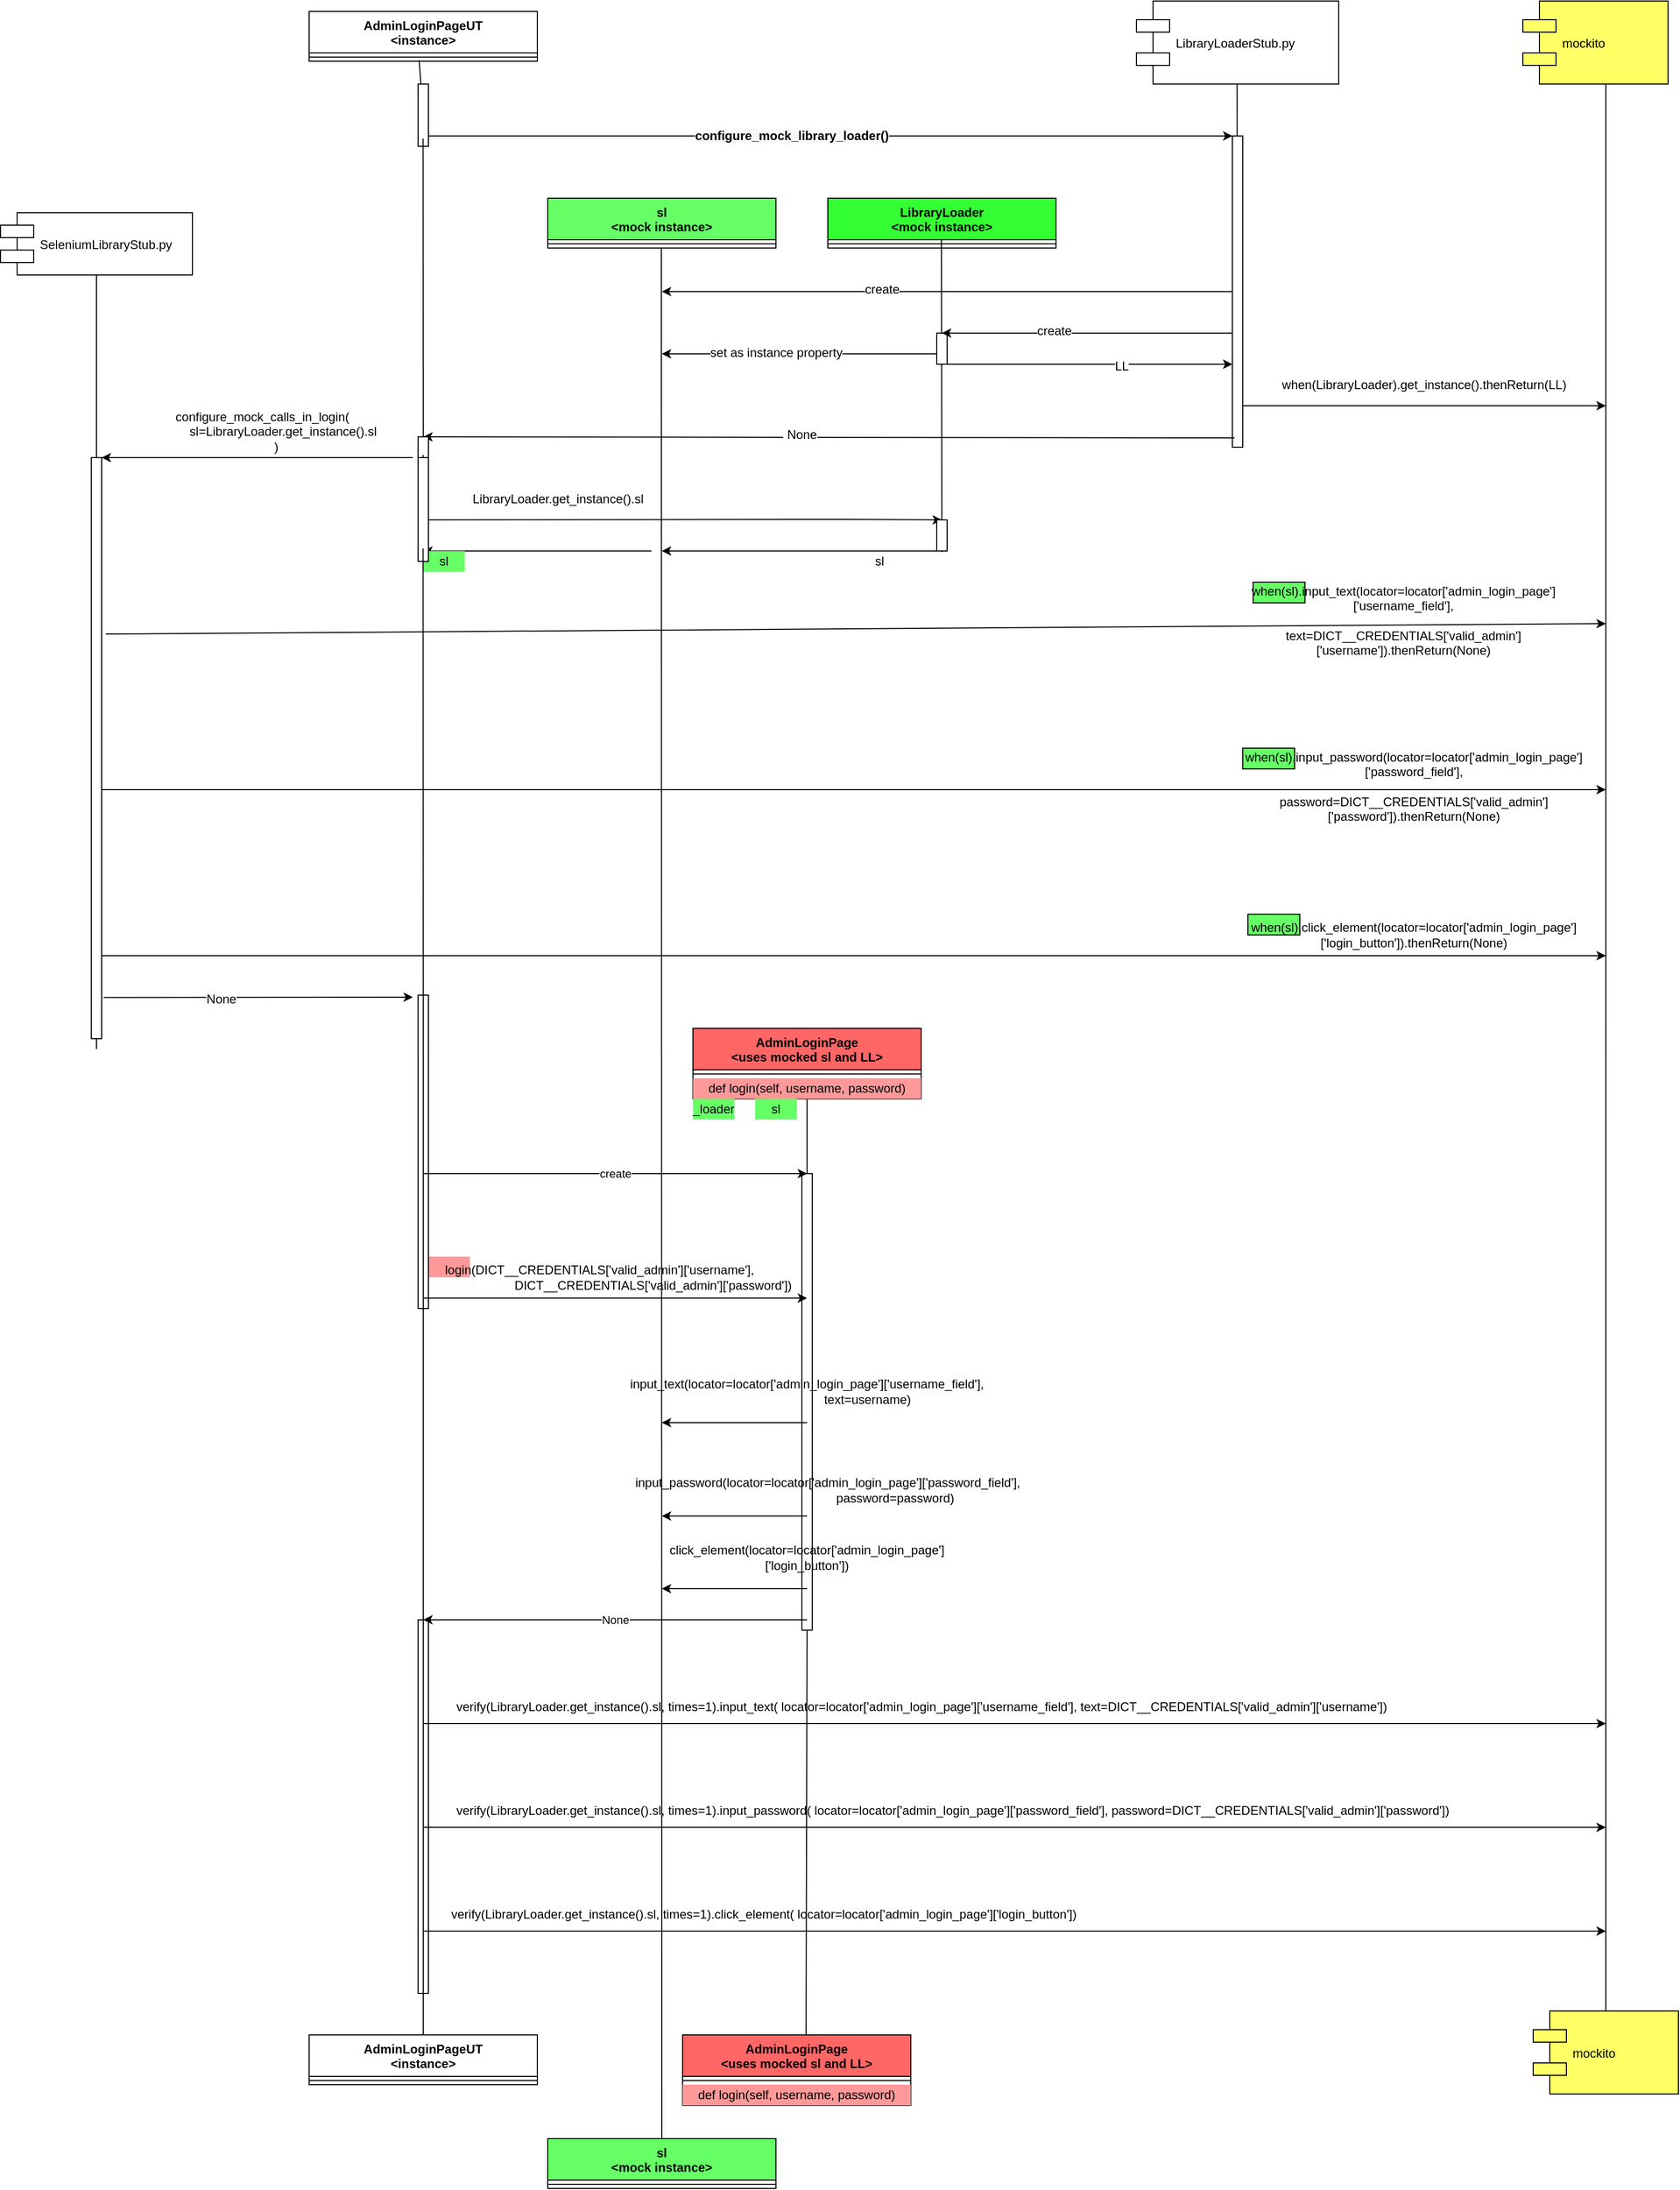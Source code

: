 <mxfile version="12.6.5" type="device"><diagram id="Lz11uiy0435WS8DN05Of" name="Page-1"><mxGraphModel dx="2431" dy="811" grid="1" gridSize="10" guides="1" tooltips="1" connect="1" arrows="1" fold="1" page="1" pageScale="1" pageWidth="850" pageHeight="1100" math="0" shadow="0"><root><mxCell id="0"/><mxCell id="1" parent="0"/><mxCell id="_znqjDF-GAoBPSXdc6oc-57" value="" style="rounded=0;whiteSpace=wrap;html=1;fillColor=#FFFFFF;" vertex="1" parent="1"><mxGeometry x="175" y="1640" width="10" height="360" as="geometry"/></mxCell><mxCell id="_znqjDF-GAoBPSXdc6oc-54" value="" style="text;html=1;strokeColor=none;fillColor=#FF9999;align=center;verticalAlign=middle;whiteSpace=wrap;rounded=0;shadow=0;" vertex="1" parent="1"><mxGeometry x="185" y="1290" width="40" height="20" as="geometry"/></mxCell><mxCell id="_znqjDF-GAoBPSXdc6oc-53" value="" style="rounded=0;whiteSpace=wrap;html=1;fillColor=#FFFFFF;" vertex="1" parent="1"><mxGeometry x="175" y="1038" width="10" height="302" as="geometry"/></mxCell><mxCell id="_znqjDF-GAoBPSXdc6oc-45" value="" style="rounded=0;whiteSpace=wrap;html=1;fillColor=#FFFFFF;" vertex="1" parent="1"><mxGeometry x="545" y="1210" width="10" height="440" as="geometry"/></mxCell><mxCell id="_znqjDF-GAoBPSXdc6oc-16" value="" style="rounded=0;whiteSpace=wrap;html=1;shadow=0;fillColor=#66FF66;" vertex="1" parent="1"><mxGeometry x="970" y="800" width="50" height="20" as="geometry"/></mxCell><mxCell id="_znqjDF-GAoBPSXdc6oc-15" value="" style="rounded=0;whiteSpace=wrap;html=1;shadow=0;fillColor=#66FF66;" vertex="1" parent="1"><mxGeometry x="980" y="640" width="50" height="20" as="geometry"/></mxCell><mxCell id="bvjTXrzvX54eRgxaBLWj-2" value="AdminLoginPageUT&#10;&lt;instance&gt;" style="swimlane;fontStyle=1;align=center;verticalAlign=top;childLayout=stackLayout;horizontal=1;startSize=40;horizontalStack=0;resizeParent=1;resizeParentMax=0;resizeLast=0;collapsible=1;marginBottom=0;fillColor=#FFFFFF;" parent="1" vertex="1"><mxGeometry x="70" y="90" width="220" height="48" as="geometry"/></mxCell><mxCell id="bvjTXrzvX54eRgxaBLWj-4" value="" style="line;strokeWidth=1;fillColor=none;align=left;verticalAlign=middle;spacingTop=-1;spacingLeft=3;spacingRight=3;rotatable=0;labelPosition=right;points=[];portConstraint=eastwest;" parent="bvjTXrzvX54eRgxaBLWj-2" vertex="1"><mxGeometry y="40" width="220" height="8" as="geometry"/></mxCell><mxCell id="bvjTXrzvX54eRgxaBLWj-6" value="LibraryLoader&#10;&lt;mock instance&gt;" style="swimlane;fontStyle=1;align=center;verticalAlign=top;childLayout=stackLayout;horizontal=1;startSize=40;horizontalStack=0;resizeParent=1;resizeParentMax=0;resizeLast=0;collapsible=1;marginBottom=0;fillColor=#33FF33;" parent="1" vertex="1"><mxGeometry x="570" y="270" width="220" height="48" as="geometry"/></mxCell><mxCell id="bvjTXrzvX54eRgxaBLWj-7" value="" style="line;strokeWidth=1;fillColor=#66FF66;align=left;verticalAlign=middle;spacingTop=-1;spacingLeft=3;spacingRight=3;rotatable=0;labelPosition=right;points=[];portConstraint=eastwest;" parent="bvjTXrzvX54eRgxaBLWj-6" vertex="1"><mxGeometry y="40" width="220" height="8" as="geometry"/></mxCell><mxCell id="bvjTXrzvX54eRgxaBLWj-8" value="sl&#10;&lt;mock instance&gt;" style="swimlane;fontStyle=1;align=center;verticalAlign=top;childLayout=stackLayout;horizontal=1;startSize=40;horizontalStack=0;resizeParent=1;resizeParentMax=0;resizeLast=0;collapsible=1;marginBottom=0;fillColor=#66FF66;" parent="1" vertex="1"><mxGeometry x="300" y="270" width="220" height="48" as="geometry"/></mxCell><mxCell id="bvjTXrzvX54eRgxaBLWj-9" value="" style="line;strokeWidth=1;fillColor=none;align=left;verticalAlign=middle;spacingTop=-1;spacingLeft=3;spacingRight=3;rotatable=0;labelPosition=right;points=[];portConstraint=eastwest;" parent="bvjTXrzvX54eRgxaBLWj-8" vertex="1"><mxGeometry y="40" width="220" height="8" as="geometry"/></mxCell><mxCell id="bvjTXrzvX54eRgxaBLWj-11" value="" style="endArrow=none;html=1;entryX=0.482;entryY=0.875;entryDx=0;entryDy=0;entryPerimeter=0;" parent="1" target="bvjTXrzvX54eRgxaBLWj-4" edge="1" source="_znqjDF-GAoBPSXdc6oc-47"><mxGeometry width="50" height="50" relative="1" as="geometry"><mxPoint x="176" y="1993" as="sourcePoint"/><mxPoint x="200" y="180" as="targetPoint"/></mxGeometry></mxCell><mxCell id="bvjTXrzvX54eRgxaBLWj-12" value="" style="endArrow=none;html=1;entryX=0.482;entryY=0.875;entryDx=0;entryDy=0;entryPerimeter=0;exitX=0.5;exitY=0;exitDx=0;exitDy=0;" parent="1" edge="1" source="_znqjDF-GAoBPSXdc6oc-71"><mxGeometry width="50" height="50" relative="1" as="geometry"><mxPoint x="410" y="2642" as="sourcePoint"/><mxPoint x="409.54" y="318" as="targetPoint"/></mxGeometry></mxCell><mxCell id="bvjTXrzvX54eRgxaBLWj-13" value="" style="endArrow=none;html=1;entryX=0.482;entryY=0.875;entryDx=0;entryDy=0;entryPerimeter=0;" parent="1" edge="1"><mxGeometry width="50" height="50" relative="1" as="geometry"><mxPoint x="680" y="611" as="sourcePoint"/><mxPoint x="679.54" y="310" as="targetPoint"/></mxGeometry></mxCell><mxCell id="bvjTXrzvX54eRgxaBLWj-14" value="" style="endArrow=none;html=1;entryX=0.482;entryY=0.875;entryDx=0;entryDy=0;entryPerimeter=0;" parent="1" edge="1"><mxGeometry width="50" height="50" relative="1" as="geometry"><mxPoint x="965" y="510" as="sourcePoint"/><mxPoint x="964.54" y="160" as="targetPoint"/></mxGeometry></mxCell><mxCell id="bvjTXrzvX54eRgxaBLWj-15" value="" style="endArrow=classic;html=1;" parent="1" edge="1"><mxGeometry width="50" height="50" relative="1" as="geometry"><mxPoint x="180" y="210" as="sourcePoint"/><mxPoint x="960" y="210" as="targetPoint"/></mxGeometry></mxCell><mxCell id="bvjTXrzvX54eRgxaBLWj-16" value="&lt;b style=&quot;background-color: rgb(248 , 249 , 250)&quot;&gt;configure_mock_library_loader()&lt;/b&gt;" style="text;html=1;align=center;verticalAlign=middle;resizable=0;points=[];labelBackgroundColor=#ffffff;" parent="bvjTXrzvX54eRgxaBLWj-15" vertex="1" connectable="0"><mxGeometry x="-0.09" relative="1" as="geometry"><mxPoint as="offset"/></mxGeometry></mxCell><mxCell id="bvjTXrzvX54eRgxaBLWj-17" value="" style="endArrow=classic;html=1;" parent="1" edge="1"><mxGeometry width="50" height="50" relative="1" as="geometry"><mxPoint x="960" y="360" as="sourcePoint"/><mxPoint x="410" y="360" as="targetPoint"/></mxGeometry></mxCell><mxCell id="bvjTXrzvX54eRgxaBLWj-18" value="create" style="text;html=1;align=center;verticalAlign=middle;resizable=0;points=[];labelBackgroundColor=#ffffff;" parent="bvjTXrzvX54eRgxaBLWj-17" vertex="1" connectable="0"><mxGeometry x="0.229" y="-2" relative="1" as="geometry"><mxPoint as="offset"/></mxGeometry></mxCell><mxCell id="bvjTXrzvX54eRgxaBLWj-21" value="" style="endArrow=classic;html=1;" parent="1" edge="1"><mxGeometry width="50" height="50" relative="1" as="geometry"><mxPoint x="680" y="420" as="sourcePoint"/><mxPoint x="410" y="420" as="targetPoint"/></mxGeometry></mxCell><mxCell id="bvjTXrzvX54eRgxaBLWj-22" value="sl" style="text;html=1;align=center;verticalAlign=middle;resizable=0;points=[];labelBackgroundColor=#ffffff;" parent="bvjTXrzvX54eRgxaBLWj-21" vertex="1" connectable="0"><mxGeometry x="0.229" y="-2" relative="1" as="geometry"><mxPoint as="offset"/></mxGeometry></mxCell><mxCell id="bvjTXrzvX54eRgxaBLWj-23" value="set as instance property" style="text;html=1;align=center;verticalAlign=middle;resizable=0;points=[];labelBackgroundColor=#ffffff;" parent="bvjTXrzvX54eRgxaBLWj-21" vertex="1" connectable="0"><mxGeometry x="0.186" y="-1" relative="1" as="geometry"><mxPoint as="offset"/></mxGeometry></mxCell><mxCell id="bvjTXrzvX54eRgxaBLWj-25" value="" style="rounded=0;whiteSpace=wrap;html=1;fillColor=#FFFFFF;" parent="1" vertex="1"><mxGeometry x="960" y="210" width="10" height="300" as="geometry"/></mxCell><mxCell id="bvjTXrzvX54eRgxaBLWj-26" value="" style="rounded=0;whiteSpace=wrap;html=1;fillColor=#FFFFFF;" parent="1" vertex="1"><mxGeometry x="675" y="400" width="10" height="30" as="geometry"/></mxCell><mxCell id="bvjTXrzvX54eRgxaBLWj-19" value="" style="endArrow=classic;html=1;" parent="1" edge="1"><mxGeometry width="50" height="50" relative="1" as="geometry"><mxPoint x="960" y="400" as="sourcePoint"/><mxPoint x="680" y="400" as="targetPoint"/></mxGeometry></mxCell><mxCell id="bvjTXrzvX54eRgxaBLWj-20" value="create" style="text;html=1;align=center;verticalAlign=middle;resizable=0;points=[];labelBackgroundColor=#ffffff;" parent="bvjTXrzvX54eRgxaBLWj-19" vertex="1" connectable="0"><mxGeometry x="0.229" y="-2" relative="1" as="geometry"><mxPoint as="offset"/></mxGeometry></mxCell><mxCell id="bvjTXrzvX54eRgxaBLWj-27" value="mockito" style="shape=component;align=left;spacingLeft=36;fillColor=#FFFF66;" parent="1" vertex="1"><mxGeometry x="1240" y="80" width="140" height="80" as="geometry"/></mxCell><mxCell id="bvjTXrzvX54eRgxaBLWj-28" value="" style="endArrow=classic;html=1;exitX=0.75;exitY=1;exitDx=0;exitDy=0;" parent="1" source="bvjTXrzvX54eRgxaBLWj-26" edge="1"><mxGeometry width="50" height="50" relative="1" as="geometry"><mxPoint x="930" y="490" as="sourcePoint"/><mxPoint x="960" y="430" as="targetPoint"/></mxGeometry></mxCell><mxCell id="bvjTXrzvX54eRgxaBLWj-29" value="LL" style="text;html=1;align=center;verticalAlign=middle;resizable=0;points=[];labelBackgroundColor=#ffffff;" parent="bvjTXrzvX54eRgxaBLWj-28" vertex="1" connectable="0"><mxGeometry x="0.229" y="-2" relative="1" as="geometry"><mxPoint as="offset"/></mxGeometry></mxCell><mxCell id="bvjTXrzvX54eRgxaBLWj-31" value="" style="endArrow=none;html=1;entryX=0.482;entryY=0.875;entryDx=0;entryDy=0;entryPerimeter=0;" parent="1" edge="1"><mxGeometry width="50" height="50" relative="1" as="geometry"><mxPoint x="1320" y="2020" as="sourcePoint"/><mxPoint x="1320.04" y="160" as="targetPoint"/></mxGeometry></mxCell><mxCell id="bvjTXrzvX54eRgxaBLWj-32" value="when(LibraryLoader).get_instance().thenReturn(LL)" style="text;html=1;strokeColor=none;fillColor=none;align=center;verticalAlign=middle;whiteSpace=wrap;rounded=0;" parent="1" vertex="1"><mxGeometry x="1000" y="430" width="290" height="40" as="geometry"/></mxCell><mxCell id="bvjTXrzvX54eRgxaBLWj-34" value="" style="endArrow=classic;html=1;exitX=0.75;exitY=1;exitDx=0;exitDy=0;" parent="1" edge="1"><mxGeometry width="50" height="50" relative="1" as="geometry"><mxPoint x="970" y="470" as="sourcePoint"/><mxPoint x="1320" y="470" as="targetPoint"/></mxGeometry></mxCell><mxCell id="bvjTXrzvX54eRgxaBLWj-39" value="" style="endArrow=none;html=1;entryX=0.5;entryY=1;entryDx=0;entryDy=0;" parent="1" edge="1" target="_znqjDF-GAoBPSXdc6oc-2"><mxGeometry width="50" height="50" relative="1" as="geometry"><mxPoint x="-135" y="1090" as="sourcePoint"/><mxPoint x="-135.46" y="350" as="targetPoint"/></mxGeometry></mxCell><mxCell id="bvjTXrzvX54eRgxaBLWj-40" value="" style="endArrow=classic;html=1;exitX=0.2;exitY=0.97;exitDx=0;exitDy=0;exitPerimeter=0;" parent="1" source="bvjTXrzvX54eRgxaBLWj-25" edge="1"><mxGeometry width="50" height="50" relative="1" as="geometry"><mxPoint x="230" y="490" as="sourcePoint"/><mxPoint x="180" y="500" as="targetPoint"/></mxGeometry></mxCell><mxCell id="bvjTXrzvX54eRgxaBLWj-41" value="&amp;nbsp;None" style="text;html=1;align=center;verticalAlign=middle;resizable=0;points=[];labelBackgroundColor=#ffffff;" parent="bvjTXrzvX54eRgxaBLWj-40" vertex="1" connectable="0"><mxGeometry x="0.072" y="-3" relative="1" as="geometry"><mxPoint as="offset"/></mxGeometry></mxCell><mxCell id="bvjTXrzvX54eRgxaBLWj-42" value="" style="endArrow=classic;html=1;" parent="1" edge="1"><mxGeometry width="50" height="50" relative="1" as="geometry"><mxPoint x="170" y="520" as="sourcePoint"/><mxPoint x="-130" y="520" as="targetPoint"/></mxGeometry></mxCell><mxCell id="bvjTXrzvX54eRgxaBLWj-44" value="&lt;div&gt;configure_mock_calls_in_login(&lt;/div&gt;&lt;div&gt;&amp;nbsp; &amp;nbsp; &amp;nbsp; &amp;nbsp; &amp;nbsp; &amp;nbsp; sl=LibraryLoader.get_instance().sl&lt;/div&gt;&lt;div&gt;&amp;nbsp; &amp;nbsp; &amp;nbsp; &amp;nbsp; )&lt;/div&gt;" style="text;html=1;strokeColor=none;fillColor=none;align=center;verticalAlign=middle;whiteSpace=wrap;rounded=0;" parent="1" vertex="1"><mxGeometry x="-130" y="460" width="310" height="70" as="geometry"/></mxCell><mxCell id="bvjTXrzvX54eRgxaBLWj-45" value="" style="rounded=0;whiteSpace=wrap;html=1;fillColor=#FFFFFF;" parent="1" vertex="1"><mxGeometry x="-140" y="520" width="10" height="560" as="geometry"/></mxCell><mxCell id="bvjTXrzvX54eRgxaBLWj-46" value="" style="endArrow=classic;html=1;" parent="1" edge="1"><mxGeometry width="50" height="50" relative="1" as="geometry"><mxPoint x="180" y="580" as="sourcePoint"/><mxPoint x="680" y="580" as="targetPoint"/><Array as="points"><mxPoint x="580" y="579.5"/></Array></mxGeometry></mxCell><mxCell id="bvjTXrzvX54eRgxaBLWj-47" value="" style="endArrow=classic;html=1;" parent="1" edge="1"><mxGeometry width="50" height="50" relative="1" as="geometry"><mxPoint x="-126" y="690" as="sourcePoint"/><mxPoint x="1320" y="680" as="targetPoint"/></mxGeometry></mxCell><mxCell id="bvjTXrzvX54eRgxaBLWj-48" value="&lt;div&gt;&amp;nbsp; &amp;nbsp; when(sl).input_text(locator=locator['admin_login_page']['username_field'],&lt;/div&gt;&lt;div&gt;&amp;nbsp; &amp;nbsp; &amp;nbsp; &amp;nbsp; &amp;nbsp; &amp;nbsp; &amp;nbsp; &amp;nbsp; &amp;nbsp; &amp;nbsp; &amp;nbsp; &amp;nbsp; text=DICT__CREDENTIALS['valid_admin']['username']).thenReturn(None)&lt;/div&gt;" style="text;html=1;strokeColor=none;fillColor=none;align=center;verticalAlign=middle;whiteSpace=wrap;rounded=0;" parent="1" vertex="1"><mxGeometry x="1000" y="630" width="250" height="80" as="geometry"/></mxCell><mxCell id="bvjTXrzvX54eRgxaBLWj-51" value="LibraryLoader.get_instance().sl" style="text;html=1;strokeColor=none;fillColor=none;align=center;verticalAlign=middle;whiteSpace=wrap;rounded=0;" parent="1" vertex="1"><mxGeometry x="290" y="550" width="40" height="20" as="geometry"/></mxCell><mxCell id="bvjTXrzvX54eRgxaBLWj-56" value="" style="endArrow=classic;html=1;" parent="1" edge="1"><mxGeometry width="50" height="50" relative="1" as="geometry"><mxPoint x="-130" y="840" as="sourcePoint"/><mxPoint x="1320" y="840" as="targetPoint"/></mxGeometry></mxCell><mxCell id="bvjTXrzvX54eRgxaBLWj-57" value="&lt;div&gt;&amp;nbsp; &amp;nbsp; when(sl).input_password(locator=locator['admin_login_page']['password_field'],&lt;/div&gt;&lt;div&gt;&amp;nbsp; &amp;nbsp; &amp;nbsp; &amp;nbsp; &amp;nbsp; &amp;nbsp; &amp;nbsp; &amp;nbsp; &amp;nbsp; &amp;nbsp; &amp;nbsp; &amp;nbsp; &amp;nbsp; &amp;nbsp; password=DICT__CREDENTIALS['valid_admin']['password']).thenReturn(None)&lt;/div&gt;" style="text;html=1;strokeColor=none;fillColor=none;align=center;verticalAlign=middle;whiteSpace=wrap;rounded=0;" parent="1" vertex="1"><mxGeometry x="1115" y="820" width="40" height="20" as="geometry"/></mxCell><mxCell id="_znqjDF-GAoBPSXdc6oc-1" value="LibraryLoaderStub.py" style="shape=component;align=left;spacingLeft=36;" vertex="1" parent="1"><mxGeometry x="867.5" y="80" width="195" height="80" as="geometry"/></mxCell><mxCell id="_znqjDF-GAoBPSXdc6oc-2" value="SeleniumLibraryStub.py" style="shape=component;align=left;spacingLeft=36;" vertex="1" parent="1"><mxGeometry x="-227.5" y="284" width="185" height="60" as="geometry"/></mxCell><mxCell id="_znqjDF-GAoBPSXdc6oc-5" value="sl" style="text;html=1;strokeColor=none;fillColor=none;align=center;verticalAlign=middle;whiteSpace=wrap;rounded=0;" vertex="1" parent="1"><mxGeometry x="600" y="610" width="40" height="20" as="geometry"/></mxCell><mxCell id="_znqjDF-GAoBPSXdc6oc-6" value="" style="endArrow=classic;html=1;" edge="1" parent="1"><mxGeometry width="50" height="50" relative="1" as="geometry"><mxPoint x="680" y="610" as="sourcePoint"/><mxPoint x="410" y="610" as="targetPoint"/></mxGeometry></mxCell><mxCell id="_znqjDF-GAoBPSXdc6oc-8" value="" style="endArrow=classic;html=1;" edge="1" parent="1"><mxGeometry width="50" height="50" relative="1" as="geometry"><mxPoint x="400" y="610" as="sourcePoint"/><mxPoint x="180" y="610" as="targetPoint"/></mxGeometry></mxCell><mxCell id="_znqjDF-GAoBPSXdc6oc-9" value="" style="rounded=0;whiteSpace=wrap;html=1;fillColor=#FFFFFF;" vertex="1" parent="1"><mxGeometry x="675" y="580" width="10" height="30" as="geometry"/></mxCell><mxCell id="_znqjDF-GAoBPSXdc6oc-12" value="sl" style="text;html=1;strokeColor=none;fillColor=#66FF66;align=center;verticalAlign=middle;whiteSpace=wrap;rounded=0;shadow=0;" vertex="1" parent="1"><mxGeometry x="180" y="610" width="40" height="20" as="geometry"/></mxCell><mxCell id="_znqjDF-GAoBPSXdc6oc-13" value="" style="endArrow=classic;html=1;" edge="1" parent="1"><mxGeometry width="50" height="50" relative="1" as="geometry"><mxPoint x="-130" y="1000" as="sourcePoint"/><mxPoint x="1320" y="1000" as="targetPoint"/></mxGeometry></mxCell><mxCell id="_znqjDF-GAoBPSXdc6oc-17" value="" style="rounded=0;whiteSpace=wrap;html=1;shadow=0;fillColor=#66FF66;" vertex="1" parent="1"><mxGeometry x="975" y="960" width="50" height="20" as="geometry"/></mxCell><mxCell id="_znqjDF-GAoBPSXdc6oc-19" value="when(sl).click_element(locator=locator['admin_login_page']['login_button']).thenReturn(None)" style="text;html=1;strokeColor=none;fillColor=none;align=center;verticalAlign=middle;whiteSpace=wrap;rounded=0;shadow=0;" vertex="1" parent="1"><mxGeometry x="975" y="950" width="320" height="60" as="geometry"/></mxCell><mxCell id="_znqjDF-GAoBPSXdc6oc-20" value="" style="endArrow=classic;html=1;exitX=1.2;exitY=0.929;exitDx=0;exitDy=0;exitPerimeter=0;" edge="1" parent="1" source="bvjTXrzvX54eRgxaBLWj-45"><mxGeometry width="50" height="50" relative="1" as="geometry"><mxPoint x="-70" y="1090" as="sourcePoint"/><mxPoint x="170" y="1040" as="targetPoint"/></mxGeometry></mxCell><mxCell id="_znqjDF-GAoBPSXdc6oc-21" value="None" style="text;html=1;align=center;verticalAlign=middle;resizable=0;points=[];labelBackgroundColor=#ffffff;" vertex="1" connectable="0" parent="_znqjDF-GAoBPSXdc6oc-20"><mxGeometry x="-0.242" y="-2" relative="1" as="geometry"><mxPoint as="offset"/></mxGeometry></mxCell><mxCell id="_znqjDF-GAoBPSXdc6oc-22" value="AdminLoginPage&#10;&lt;uses mocked sl and LL&gt;" style="swimlane;fontStyle=1;align=center;verticalAlign=top;childLayout=stackLayout;horizontal=1;startSize=40;horizontalStack=0;resizeParent=1;resizeParentMax=0;resizeLast=0;collapsible=1;marginBottom=0;fillColor=#FF6666;" vertex="1" parent="1"><mxGeometry x="440" y="1070" width="220" height="68" as="geometry"/></mxCell><mxCell id="_znqjDF-GAoBPSXdc6oc-23" value="" style="line;strokeWidth=1;fillColor=none;align=left;verticalAlign=middle;spacingTop=-1;spacingLeft=3;spacingRight=3;rotatable=0;labelPosition=right;points=[];portConstraint=eastwest;" vertex="1" parent="_znqjDF-GAoBPSXdc6oc-22"><mxGeometry y="40" width="220" height="8" as="geometry"/></mxCell><mxCell id="_znqjDF-GAoBPSXdc6oc-27" value="def login(self, username, password)" style="text;html=1;strokeColor=none;fillColor=#FF9999;align=center;verticalAlign=middle;whiteSpace=wrap;rounded=0;shadow=0;" vertex="1" parent="_znqjDF-GAoBPSXdc6oc-22"><mxGeometry y="48" width="220" height="20" as="geometry"/></mxCell><mxCell id="_znqjDF-GAoBPSXdc6oc-24" value="create" style="endArrow=classic;html=1;" edge="1" parent="1"><mxGeometry width="50" height="50" relative="1" as="geometry"><mxPoint x="180" y="1210" as="sourcePoint"/><mxPoint x="550" y="1210" as="targetPoint"/></mxGeometry></mxCell><mxCell id="_znqjDF-GAoBPSXdc6oc-26" value="" style="endArrow=none;html=1;entryX=0.5;entryY=1;entryDx=0;entryDy=0;" edge="1" parent="1" source="_znqjDF-GAoBPSXdc6oc-45" target="_znqjDF-GAoBPSXdc6oc-22"><mxGeometry width="50" height="50" relative="1" as="geometry"><mxPoint x="550" y="3112" as="sourcePoint"/><mxPoint x="570" y="1140" as="targetPoint"/></mxGeometry></mxCell><mxCell id="_znqjDF-GAoBPSXdc6oc-31" value="&lt;div&gt;login(DICT__CREDENTIALS['valid_admin']['username'],&lt;/div&gt;&lt;div&gt;&amp;nbsp; &amp;nbsp; &amp;nbsp; &amp;nbsp; &amp;nbsp; &amp;nbsp; &amp;nbsp; &amp;nbsp; &amp;nbsp; &amp;nbsp; &amp;nbsp; &amp;nbsp; &amp;nbsp; &amp;nbsp; &amp;nbsp; &amp;nbsp;DICT__CREDENTIALS['valid_admin']['password'])&lt;/div&gt;" style="text;html=1;strokeColor=none;fillColor=none;align=center;verticalAlign=middle;whiteSpace=wrap;rounded=0;shadow=0;" vertex="1" parent="1"><mxGeometry x="110" y="1280" width="480" height="60" as="geometry"/></mxCell><mxCell id="_znqjDF-GAoBPSXdc6oc-33" value="" style="endArrow=classic;html=1;" edge="1" parent="1"><mxGeometry width="50" height="50" relative="1" as="geometry"><mxPoint x="180" y="1330" as="sourcePoint"/><mxPoint x="550" y="1330" as="targetPoint"/></mxGeometry></mxCell><mxCell id="_znqjDF-GAoBPSXdc6oc-34" value="_loader" style="text;html=1;strokeColor=none;fillColor=#66FF66;align=center;verticalAlign=middle;whiteSpace=wrap;rounded=0;shadow=0;" vertex="1" parent="1"><mxGeometry x="440" y="1138" width="40" height="20" as="geometry"/></mxCell><mxCell id="_znqjDF-GAoBPSXdc6oc-35" value="sl" style="text;html=1;strokeColor=none;fillColor=#66FF66;align=center;verticalAlign=middle;whiteSpace=wrap;rounded=0;shadow=0;" vertex="1" parent="1"><mxGeometry x="500" y="1138" width="40" height="20" as="geometry"/></mxCell><mxCell id="_znqjDF-GAoBPSXdc6oc-37" value="&lt;div&gt;input_text(locator=locator['admin_login_page']['username_field'],&lt;/div&gt;&lt;div&gt;&amp;nbsp; &amp;nbsp; &amp;nbsp; &amp;nbsp; &amp;nbsp; &amp;nbsp; &amp;nbsp; &amp;nbsp; &amp;nbsp; &amp;nbsp; &amp;nbsp; &amp;nbsp; &amp;nbsp; &amp;nbsp; &amp;nbsp; &amp;nbsp; &amp;nbsp; &amp;nbsp;text=username)&lt;/div&gt;" style="text;html=1;strokeColor=none;fillColor=none;align=center;verticalAlign=middle;whiteSpace=wrap;rounded=0;shadow=0;" vertex="1" parent="1"><mxGeometry x="365" y="1410" width="370" height="20" as="geometry"/></mxCell><mxCell id="_znqjDF-GAoBPSXdc6oc-38" value="" style="endArrow=classic;html=1;" edge="1" parent="1"><mxGeometry width="50" height="50" relative="1" as="geometry"><mxPoint x="550" y="1450" as="sourcePoint"/><mxPoint x="410" y="1450" as="targetPoint"/></mxGeometry></mxCell><mxCell id="_znqjDF-GAoBPSXdc6oc-40" value="&lt;div&gt;input_password(locator=locator['admin_login_page']['password_field'],&lt;/div&gt;&lt;div&gt;&amp;nbsp; &amp;nbsp; &amp;nbsp; &amp;nbsp; &amp;nbsp; &amp;nbsp; &amp;nbsp; &amp;nbsp; &amp;nbsp; &amp;nbsp; &amp;nbsp; &amp;nbsp; &amp;nbsp; &amp;nbsp; &amp;nbsp; &amp;nbsp; &amp;nbsp; &amp;nbsp; &amp;nbsp; &amp;nbsp;password=password)&lt;/div&gt;" style="text;html=1;strokeColor=none;fillColor=none;align=center;verticalAlign=middle;whiteSpace=wrap;rounded=0;shadow=0;" vertex="1" parent="1"><mxGeometry x="365" y="1500" width="410" height="30" as="geometry"/></mxCell><mxCell id="_znqjDF-GAoBPSXdc6oc-41" value="" style="endArrow=classic;html=1;" edge="1" parent="1"><mxGeometry width="50" height="50" relative="1" as="geometry"><mxPoint x="550" y="1540" as="sourcePoint"/><mxPoint x="410" y="1540" as="targetPoint"/></mxGeometry></mxCell><mxCell id="_znqjDF-GAoBPSXdc6oc-42" value="click_element(locator=locator['admin_login_page']['login_button'])" style="text;html=1;strokeColor=none;fillColor=none;align=center;verticalAlign=middle;whiteSpace=wrap;rounded=0;shadow=0;" vertex="1" parent="1"><mxGeometry x="400" y="1570" width="300" height="20" as="geometry"/></mxCell><mxCell id="_znqjDF-GAoBPSXdc6oc-43" value="" style="endArrow=classic;html=1;" edge="1" parent="1"><mxGeometry width="50" height="50" relative="1" as="geometry"><mxPoint x="550" y="1610" as="sourcePoint"/><mxPoint x="410" y="1610" as="targetPoint"/></mxGeometry></mxCell><mxCell id="_znqjDF-GAoBPSXdc6oc-44" value="None" style="endArrow=classic;html=1;" edge="1" parent="1"><mxGeometry width="50" height="50" relative="1" as="geometry"><mxPoint x="550" y="1640" as="sourcePoint"/><mxPoint x="180" y="1640" as="targetPoint"/></mxGeometry></mxCell><mxCell id="_znqjDF-GAoBPSXdc6oc-46" value="" style="endArrow=none;html=1;entryX=0.5;entryY=1;entryDx=0;entryDy=0;exitX=0.541;exitY=0.029;exitDx=0;exitDy=0;exitPerimeter=0;" edge="1" parent="1" source="_znqjDF-GAoBPSXdc6oc-68" target="_znqjDF-GAoBPSXdc6oc-45"><mxGeometry width="50" height="50" relative="1" as="geometry"><mxPoint x="550" y="3112" as="sourcePoint"/><mxPoint x="550" y="1138" as="targetPoint"/></mxGeometry></mxCell><mxCell id="_znqjDF-GAoBPSXdc6oc-47" value="" style="rounded=0;whiteSpace=wrap;html=1;fillColor=#FFFFFF;" vertex="1" parent="1"><mxGeometry x="175" y="160" width="10" height="60" as="geometry"/></mxCell><mxCell id="_znqjDF-GAoBPSXdc6oc-48" value="" style="endArrow=none;html=1;entryX=0.482;entryY=0.875;entryDx=0;entryDy=0;entryPerimeter=0;" edge="1" parent="1" source="_znqjDF-GAoBPSXdc6oc-49" target="_znqjDF-GAoBPSXdc6oc-47"><mxGeometry width="50" height="50" relative="1" as="geometry"><mxPoint x="176" y="1993" as="sourcePoint"/><mxPoint x="176.04" y="137" as="targetPoint"/></mxGeometry></mxCell><mxCell id="_znqjDF-GAoBPSXdc6oc-49" value="" style="rounded=0;whiteSpace=wrap;html=1;fillColor=#FFFFFF;" vertex="1" parent="1"><mxGeometry x="175" y="500" width="10" height="20" as="geometry"/></mxCell><mxCell id="_znqjDF-GAoBPSXdc6oc-50" value="" style="endArrow=none;html=1;entryX=0.482;entryY=0.875;entryDx=0;entryDy=0;entryPerimeter=0;" edge="1" parent="1" source="_znqjDF-GAoBPSXdc6oc-51" target="_znqjDF-GAoBPSXdc6oc-49"><mxGeometry width="50" height="50" relative="1" as="geometry"><mxPoint x="176" y="1993" as="sourcePoint"/><mxPoint x="179.82" y="212.5" as="targetPoint"/></mxGeometry></mxCell><mxCell id="_znqjDF-GAoBPSXdc6oc-51" value="" style="rounded=0;whiteSpace=wrap;html=1;fillColor=#FFFFFF;" vertex="1" parent="1"><mxGeometry x="175" y="520" width="10" height="100" as="geometry"/></mxCell><mxCell id="_znqjDF-GAoBPSXdc6oc-52" value="" style="endArrow=none;html=1;entryX=0.482;entryY=0.875;entryDx=0;entryDy=0;entryPerimeter=0;exitX=0.5;exitY=0;exitDx=0;exitDy=0;" edge="1" parent="1" source="_znqjDF-GAoBPSXdc6oc-66" target="_znqjDF-GAoBPSXdc6oc-51"><mxGeometry width="50" height="50" relative="1" as="geometry"><mxPoint x="180" y="2372" as="sourcePoint"/><mxPoint x="179.82" y="517.5" as="targetPoint"/><Array as="points"><mxPoint x="180" y="2000"/><mxPoint x="180" y="1140"/></Array></mxGeometry></mxCell><mxCell id="_znqjDF-GAoBPSXdc6oc-58" value="" style="endArrow=classic;html=1;" edge="1" parent="1"><mxGeometry width="50" height="50" relative="1" as="geometry"><mxPoint x="180" y="1740" as="sourcePoint"/><mxPoint x="1320" y="1740" as="targetPoint"/></mxGeometry></mxCell><mxCell id="_znqjDF-GAoBPSXdc6oc-61" value="verify(LibraryLoader.get_instance().sl, times=1).input_text(            locator=locator['admin_login_page']['username_field'],            text=DICT__CREDENTIALS['valid_admin']['username'])" style="text;html=1;" vertex="1" parent="1"><mxGeometry x="210" y="1710" width="920" height="30" as="geometry"/></mxCell><mxCell id="_znqjDF-GAoBPSXdc6oc-62" value="" style="endArrow=classic;html=1;" edge="1" parent="1"><mxGeometry width="50" height="50" relative="1" as="geometry"><mxPoint x="180" y="1840" as="sourcePoint"/><mxPoint x="1320" y="1840" as="targetPoint"/></mxGeometry></mxCell><mxCell id="_znqjDF-GAoBPSXdc6oc-63" value="verify(LibraryLoader.get_instance().sl, times=1).input_password(            locator=locator['admin_login_page']['password_field'],            password=DICT__CREDENTIALS['valid_admin']['password'])" style="text;html=1;" vertex="1" parent="1"><mxGeometry x="210" y="1810" width="980" height="30" as="geometry"/></mxCell><mxCell id="_znqjDF-GAoBPSXdc6oc-64" value="" style="endArrow=classic;html=1;" edge="1" parent="1"><mxGeometry width="50" height="50" relative="1" as="geometry"><mxPoint x="180" y="1940" as="sourcePoint"/><mxPoint x="1320" y="1940" as="targetPoint"/></mxGeometry></mxCell><mxCell id="_znqjDF-GAoBPSXdc6oc-65" value="verify(LibraryLoader.get_instance().sl, times=1).click_element(            locator=locator['admin_login_page']['login_button'])" style="text;html=1;" vertex="1" parent="1"><mxGeometry x="205" y="1910" width="630" height="30" as="geometry"/></mxCell><mxCell id="_znqjDF-GAoBPSXdc6oc-66" value="AdminLoginPageUT&#10;&lt;instance&gt;" style="swimlane;fontStyle=1;align=center;verticalAlign=top;childLayout=stackLayout;horizontal=1;startSize=40;horizontalStack=0;resizeParent=1;resizeParentMax=0;resizeLast=0;collapsible=1;marginBottom=0;fillColor=#FFFFFF;" vertex="1" parent="1"><mxGeometry x="70" y="2040" width="220" height="48" as="geometry"/></mxCell><mxCell id="_znqjDF-GAoBPSXdc6oc-67" value="" style="line;strokeWidth=1;fillColor=none;align=left;verticalAlign=middle;spacingTop=-1;spacingLeft=3;spacingRight=3;rotatable=0;labelPosition=right;points=[];portConstraint=eastwest;" vertex="1" parent="_znqjDF-GAoBPSXdc6oc-66"><mxGeometry y="40" width="220" height="8" as="geometry"/></mxCell><mxCell id="_znqjDF-GAoBPSXdc6oc-68" value="AdminLoginPage&#10;&lt;uses mocked sl and LL&gt;" style="swimlane;fontStyle=1;align=center;verticalAlign=top;childLayout=stackLayout;horizontal=1;startSize=40;horizontalStack=0;resizeParent=1;resizeParentMax=0;resizeLast=0;collapsible=1;marginBottom=0;fillColor=#FF6666;" vertex="1" parent="1"><mxGeometry x="430" y="2040" width="220" height="68" as="geometry"/></mxCell><mxCell id="_znqjDF-GAoBPSXdc6oc-69" value="" style="line;strokeWidth=1;fillColor=none;align=left;verticalAlign=middle;spacingTop=-1;spacingLeft=3;spacingRight=3;rotatable=0;labelPosition=right;points=[];portConstraint=eastwest;" vertex="1" parent="_znqjDF-GAoBPSXdc6oc-68"><mxGeometry y="40" width="220" height="8" as="geometry"/></mxCell><mxCell id="_znqjDF-GAoBPSXdc6oc-70" value="def login(self, username, password)" style="text;html=1;strokeColor=none;fillColor=#FF9999;align=center;verticalAlign=middle;whiteSpace=wrap;rounded=0;shadow=0;" vertex="1" parent="_znqjDF-GAoBPSXdc6oc-68"><mxGeometry y="48" width="220" height="20" as="geometry"/></mxCell><mxCell id="_znqjDF-GAoBPSXdc6oc-71" value="sl&#10;&lt;mock instance&gt;" style="swimlane;fontStyle=1;align=center;verticalAlign=top;childLayout=stackLayout;horizontal=1;startSize=40;horizontalStack=0;resizeParent=1;resizeParentMax=0;resizeLast=0;collapsible=1;marginBottom=0;fillColor=#66FF66;" vertex="1" parent="1"><mxGeometry x="300" y="2140" width="220" height="48" as="geometry"/></mxCell><mxCell id="_znqjDF-GAoBPSXdc6oc-72" value="" style="line;strokeWidth=1;fillColor=none;align=left;verticalAlign=middle;spacingTop=-1;spacingLeft=3;spacingRight=3;rotatable=0;labelPosition=right;points=[];portConstraint=eastwest;" vertex="1" parent="_znqjDF-GAoBPSXdc6oc-71"><mxGeometry y="40" width="220" height="8" as="geometry"/></mxCell><mxCell id="_znqjDF-GAoBPSXdc6oc-73" value="mockito" style="shape=component;align=left;spacingLeft=36;fillColor=#FFFF66;" vertex="1" parent="1"><mxGeometry x="1250" y="2017" width="140" height="80" as="geometry"/></mxCell></root></mxGraphModel></diagram></mxfile>